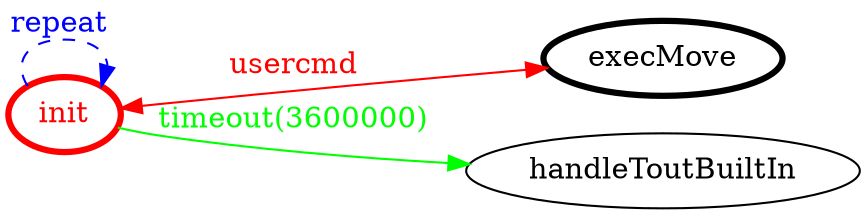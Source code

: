 /*
*
* A GraphViz DOT FSM description 
* Please use a GraphViz visualizer (like http://www.webgraphviz.com)
*  
*/

digraph finite_state_machine {
	rankdir=LR
	size="8,5"
	
	init [ color = red ][ fontcolor = red ][ penwidth = 3 ]
	execMove [ color = black ][ fontcolor = black ][ penwidth = 3 ]
	
	init -> handleToutBuiltIn [ label = "timeout(3600000)" ][ color = green ][ fontcolor = green ]
	init -> execMove [ label = "usercmd" ][ color = red ][ fontcolor = red ][ dir = both ]
	init -> init [ label = "repeat "][ style = dashed ][ color = blue ][ fontcolor = blue ]
}
